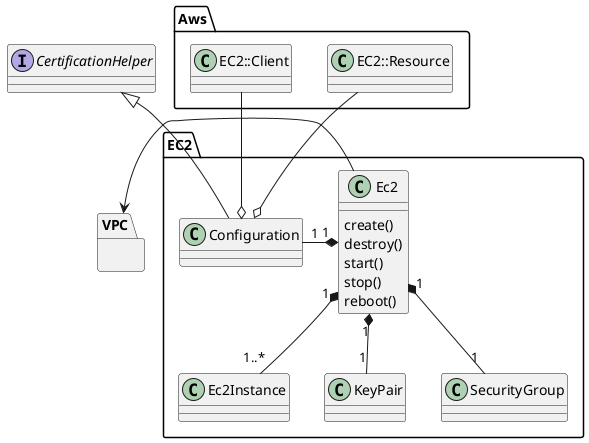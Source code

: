 @startuml

package Aws {
  class EC2::Client
  class EC2::Resource
}

package VPC {
}

Interface CertificationHelper

package EC2 {
  class Ec2 {
    create()
    destroy()
    start()
    stop()
    reboot()
  }
  CertificationHelper <|-- Configuration
  Configuration o-u- EC2::Client
  Configuration o-u- EC2::Resource
  Ec2 -l-> VPC
  Ec2 "1" *-l- "1" Configuration
  Ec2 "1" *-- "1..*" Ec2Instance
  Ec2 "1" *-- "1" KeyPair
  Ec2 "1" *-- "1" SecurityGroup

}

@enduml